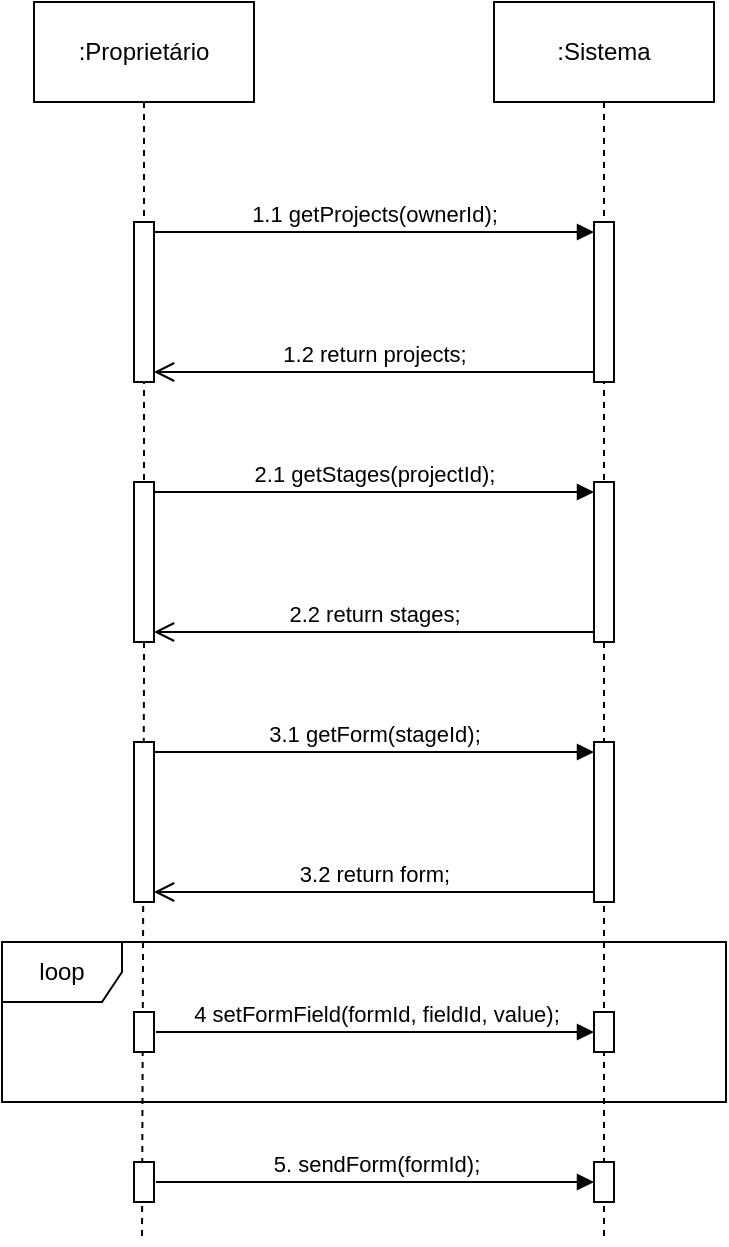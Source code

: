 <mxfile version="21.6.8" type="device">
  <diagram name="Página-1" id="JQGINA0_qhhSr2EGn0O8">
    <mxGraphModel dx="1434" dy="836" grid="1" gridSize="10" guides="1" tooltips="1" connect="1" arrows="1" fold="1" page="1" pageScale="1" pageWidth="827" pageHeight="1169" math="0" shadow="0">
      <root>
        <mxCell id="0" />
        <mxCell id="1" parent="0" />
        <mxCell id="4vnYwrqw1YmRSiD-Dk2N-2" style="edgeStyle=orthogonalEdgeStyle;rounded=0;orthogonalLoop=1;jettySize=auto;html=1;endArrow=none;endFill=0;dashed=1;" edge="1" parent="1" source="4vnYwrqw1YmRSiD-Dk2N-3">
          <mxGeometry relative="1" as="geometry">
            <mxPoint x="298" y="700" as="targetPoint" />
          </mxGeometry>
        </mxCell>
        <mxCell id="4vnYwrqw1YmRSiD-Dk2N-3" value=":Proprietário" style="html=1;whiteSpace=wrap;" vertex="1" parent="1">
          <mxGeometry x="244" y="80" width="110" height="50" as="geometry" />
        </mxCell>
        <mxCell id="4vnYwrqw1YmRSiD-Dk2N-4" style="edgeStyle=orthogonalEdgeStyle;rounded=0;orthogonalLoop=1;jettySize=auto;html=1;dashed=1;endArrow=none;endFill=0;" edge="1" parent="1" source="4vnYwrqw1YmRSiD-Dk2N-5">
          <mxGeometry relative="1" as="geometry">
            <mxPoint x="529" y="700" as="targetPoint" />
          </mxGeometry>
        </mxCell>
        <mxCell id="4vnYwrqw1YmRSiD-Dk2N-5" value=":Sistema" style="html=1;whiteSpace=wrap;" vertex="1" parent="1">
          <mxGeometry x="474" y="80" width="110" height="50" as="geometry" />
        </mxCell>
        <mxCell id="4vnYwrqw1YmRSiD-Dk2N-6" value="" style="html=1;points=[[0,0,0,0,5],[0,1,0,0,-5],[1,0,0,0,5],[1,1,0,0,-5]];perimeter=orthogonalPerimeter;outlineConnect=0;targetShapes=umlLifeline;portConstraint=eastwest;newEdgeStyle={&quot;curved&quot;:0,&quot;rounded&quot;:0};" vertex="1" parent="1">
          <mxGeometry x="524" y="190" width="10" height="80" as="geometry" />
        </mxCell>
        <mxCell id="4vnYwrqw1YmRSiD-Dk2N-7" value="1.1 getProjects(ownerId);" style="html=1;verticalAlign=bottom;endArrow=block;curved=0;rounded=0;entryX=0;entryY=0;entryDx=0;entryDy=5;exitX=1;exitY=0;exitDx=0;exitDy=5;exitPerimeter=0;" edge="1" parent="1" source="4vnYwrqw1YmRSiD-Dk2N-9" target="4vnYwrqw1YmRSiD-Dk2N-6">
          <mxGeometry relative="1" as="geometry">
            <mxPoint x="299" y="195" as="sourcePoint" />
            <mxPoint as="offset" />
          </mxGeometry>
        </mxCell>
        <mxCell id="4vnYwrqw1YmRSiD-Dk2N-8" value="1.2 return projects;" style="html=1;verticalAlign=bottom;endArrow=open;endSize=8;curved=0;rounded=0;exitX=0;exitY=1;exitDx=0;exitDy=-5;entryX=1;entryY=1;entryDx=0;entryDy=-5;entryPerimeter=0;" edge="1" parent="1" source="4vnYwrqw1YmRSiD-Dk2N-6" target="4vnYwrqw1YmRSiD-Dk2N-9">
          <mxGeometry relative="1" as="geometry">
            <mxPoint x="299" y="266" as="targetPoint" />
          </mxGeometry>
        </mxCell>
        <mxCell id="4vnYwrqw1YmRSiD-Dk2N-9" value="" style="html=1;points=[[0,0,0,0,5],[0,1,0,0,-5],[1,0,0,0,5],[1,1,0,0,-5]];perimeter=orthogonalPerimeter;outlineConnect=0;targetShapes=umlLifeline;portConstraint=eastwest;newEdgeStyle={&quot;curved&quot;:0,&quot;rounded&quot;:0};" vertex="1" parent="1">
          <mxGeometry x="294" y="190" width="10" height="80" as="geometry" />
        </mxCell>
        <mxCell id="4vnYwrqw1YmRSiD-Dk2N-14" value="" style="html=1;points=[[0,0,0,0,5],[0,1,0,0,-5],[1,0,0,0,5],[1,1,0,0,-5]];perimeter=orthogonalPerimeter;outlineConnect=0;targetShapes=umlLifeline;portConstraint=eastwest;newEdgeStyle={&quot;curved&quot;:0,&quot;rounded&quot;:0};" vertex="1" parent="1">
          <mxGeometry x="524" y="320" width="10" height="80" as="geometry" />
        </mxCell>
        <mxCell id="4vnYwrqw1YmRSiD-Dk2N-15" value="2.1 getStages(projectId);" style="html=1;verticalAlign=bottom;endArrow=block;curved=0;rounded=0;entryX=0;entryY=0;entryDx=0;entryDy=5;exitX=1;exitY=0;exitDx=0;exitDy=5;exitPerimeter=0;" edge="1" parent="1" source="4vnYwrqw1YmRSiD-Dk2N-17" target="4vnYwrqw1YmRSiD-Dk2N-14">
          <mxGeometry relative="1" as="geometry">
            <mxPoint x="299" y="325" as="sourcePoint" />
            <mxPoint as="offset" />
          </mxGeometry>
        </mxCell>
        <mxCell id="4vnYwrqw1YmRSiD-Dk2N-16" value="2.2 return stages;" style="html=1;verticalAlign=bottom;endArrow=open;endSize=8;curved=0;rounded=0;exitX=0;exitY=1;exitDx=0;exitDy=-5;entryX=1;entryY=1;entryDx=0;entryDy=-5;entryPerimeter=0;" edge="1" parent="1" source="4vnYwrqw1YmRSiD-Dk2N-14" target="4vnYwrqw1YmRSiD-Dk2N-17">
          <mxGeometry relative="1" as="geometry">
            <mxPoint x="299" y="396" as="targetPoint" />
          </mxGeometry>
        </mxCell>
        <mxCell id="4vnYwrqw1YmRSiD-Dk2N-17" value="" style="html=1;points=[[0,0,0,0,5],[0,1,0,0,-5],[1,0,0,0,5],[1,1,0,0,-5]];perimeter=orthogonalPerimeter;outlineConnect=0;targetShapes=umlLifeline;portConstraint=eastwest;newEdgeStyle={&quot;curved&quot;:0,&quot;rounded&quot;:0};" vertex="1" parent="1">
          <mxGeometry x="294" y="320" width="10" height="80" as="geometry" />
        </mxCell>
        <mxCell id="4vnYwrqw1YmRSiD-Dk2N-18" value="" style="html=1;points=[[0,0,0,0,5],[0,1,0,0,-5],[1,0,0,0,5],[1,1,0,0,-5]];perimeter=orthogonalPerimeter;outlineConnect=0;targetShapes=umlLifeline;portConstraint=eastwest;newEdgeStyle={&quot;curved&quot;:0,&quot;rounded&quot;:0};" vertex="1" parent="1">
          <mxGeometry x="524" y="450" width="10" height="80" as="geometry" />
        </mxCell>
        <mxCell id="4vnYwrqw1YmRSiD-Dk2N-19" value="3.1 getForm(stageId);" style="html=1;verticalAlign=bottom;endArrow=block;curved=0;rounded=0;entryX=0;entryY=0;entryDx=0;entryDy=5;exitX=1;exitY=0;exitDx=0;exitDy=5;exitPerimeter=0;" edge="1" parent="1" source="4vnYwrqw1YmRSiD-Dk2N-21" target="4vnYwrqw1YmRSiD-Dk2N-18">
          <mxGeometry relative="1" as="geometry">
            <mxPoint x="299" y="455" as="sourcePoint" />
            <mxPoint as="offset" />
          </mxGeometry>
        </mxCell>
        <mxCell id="4vnYwrqw1YmRSiD-Dk2N-20" value="3.2 return form;" style="html=1;verticalAlign=bottom;endArrow=open;endSize=8;curved=0;rounded=0;exitX=0;exitY=1;exitDx=0;exitDy=-5;entryX=1;entryY=1;entryDx=0;entryDy=-5;entryPerimeter=0;" edge="1" parent="1" source="4vnYwrqw1YmRSiD-Dk2N-18" target="4vnYwrqw1YmRSiD-Dk2N-21">
          <mxGeometry relative="1" as="geometry">
            <mxPoint x="299" y="526" as="targetPoint" />
          </mxGeometry>
        </mxCell>
        <mxCell id="4vnYwrqw1YmRSiD-Dk2N-21" value="" style="html=1;points=[[0,0,0,0,5],[0,1,0,0,-5],[1,0,0,0,5],[1,1,0,0,-5]];perimeter=orthogonalPerimeter;outlineConnect=0;targetShapes=umlLifeline;portConstraint=eastwest;newEdgeStyle={&quot;curved&quot;:0,&quot;rounded&quot;:0};" vertex="1" parent="1">
          <mxGeometry x="294" y="450" width="10" height="80" as="geometry" />
        </mxCell>
        <mxCell id="4vnYwrqw1YmRSiD-Dk2N-22" value="" style="html=1;points=[[0,0,0,0,5],[0,1,0,0,-5],[1,0,0,0,5],[1,1,0,0,-5]];perimeter=orthogonalPerimeter;outlineConnect=0;targetShapes=umlLifeline;portConstraint=eastwest;newEdgeStyle={&quot;curved&quot;:0,&quot;rounded&quot;:0};" vertex="1" parent="1">
          <mxGeometry x="524" y="585" width="10" height="20" as="geometry" />
        </mxCell>
        <mxCell id="4vnYwrqw1YmRSiD-Dk2N-23" value="4 setFormField(formId, fieldId, value);" style="html=1;verticalAlign=bottom;endArrow=block;curved=0;rounded=0;" edge="1" parent="1" target="4vnYwrqw1YmRSiD-Dk2N-22">
          <mxGeometry relative="1" as="geometry">
            <mxPoint x="305" y="595" as="sourcePoint" />
            <mxPoint as="offset" />
          </mxGeometry>
        </mxCell>
        <mxCell id="4vnYwrqw1YmRSiD-Dk2N-25" value="" style="html=1;points=[[0,0,0,0,5],[0,1,0,0,-5],[1,0,0,0,5],[1,1,0,0,-5]];perimeter=orthogonalPerimeter;outlineConnect=0;targetShapes=umlLifeline;portConstraint=eastwest;newEdgeStyle={&quot;curved&quot;:0,&quot;rounded&quot;:0};" vertex="1" parent="1">
          <mxGeometry x="294" y="585" width="10" height="20" as="geometry" />
        </mxCell>
        <mxCell id="4vnYwrqw1YmRSiD-Dk2N-28" value="loop" style="shape=umlFrame;whiteSpace=wrap;html=1;pointerEvents=0;" vertex="1" parent="1">
          <mxGeometry x="228" y="550" width="362" height="80" as="geometry" />
        </mxCell>
        <mxCell id="4vnYwrqw1YmRSiD-Dk2N-29" value="" style="html=1;points=[[0,0,0,0,5],[0,1,0,0,-5],[1,0,0,0,5],[1,1,0,0,-5]];perimeter=orthogonalPerimeter;outlineConnect=0;targetShapes=umlLifeline;portConstraint=eastwest;newEdgeStyle={&quot;curved&quot;:0,&quot;rounded&quot;:0};" vertex="1" parent="1">
          <mxGeometry x="524" y="660" width="10" height="20" as="geometry" />
        </mxCell>
        <mxCell id="4vnYwrqw1YmRSiD-Dk2N-30" value="5. sendForm(formId);" style="html=1;verticalAlign=bottom;endArrow=block;curved=0;rounded=0;" edge="1" parent="1" target="4vnYwrqw1YmRSiD-Dk2N-29">
          <mxGeometry relative="1" as="geometry">
            <mxPoint x="305" y="670" as="sourcePoint" />
            <mxPoint as="offset" />
          </mxGeometry>
        </mxCell>
        <mxCell id="4vnYwrqw1YmRSiD-Dk2N-31" value="" style="html=1;points=[[0,0,0,0,5],[0,1,0,0,-5],[1,0,0,0,5],[1,1,0,0,-5]];perimeter=orthogonalPerimeter;outlineConnect=0;targetShapes=umlLifeline;portConstraint=eastwest;newEdgeStyle={&quot;curved&quot;:0,&quot;rounded&quot;:0};" vertex="1" parent="1">
          <mxGeometry x="294" y="660" width="10" height="20" as="geometry" />
        </mxCell>
      </root>
    </mxGraphModel>
  </diagram>
</mxfile>
